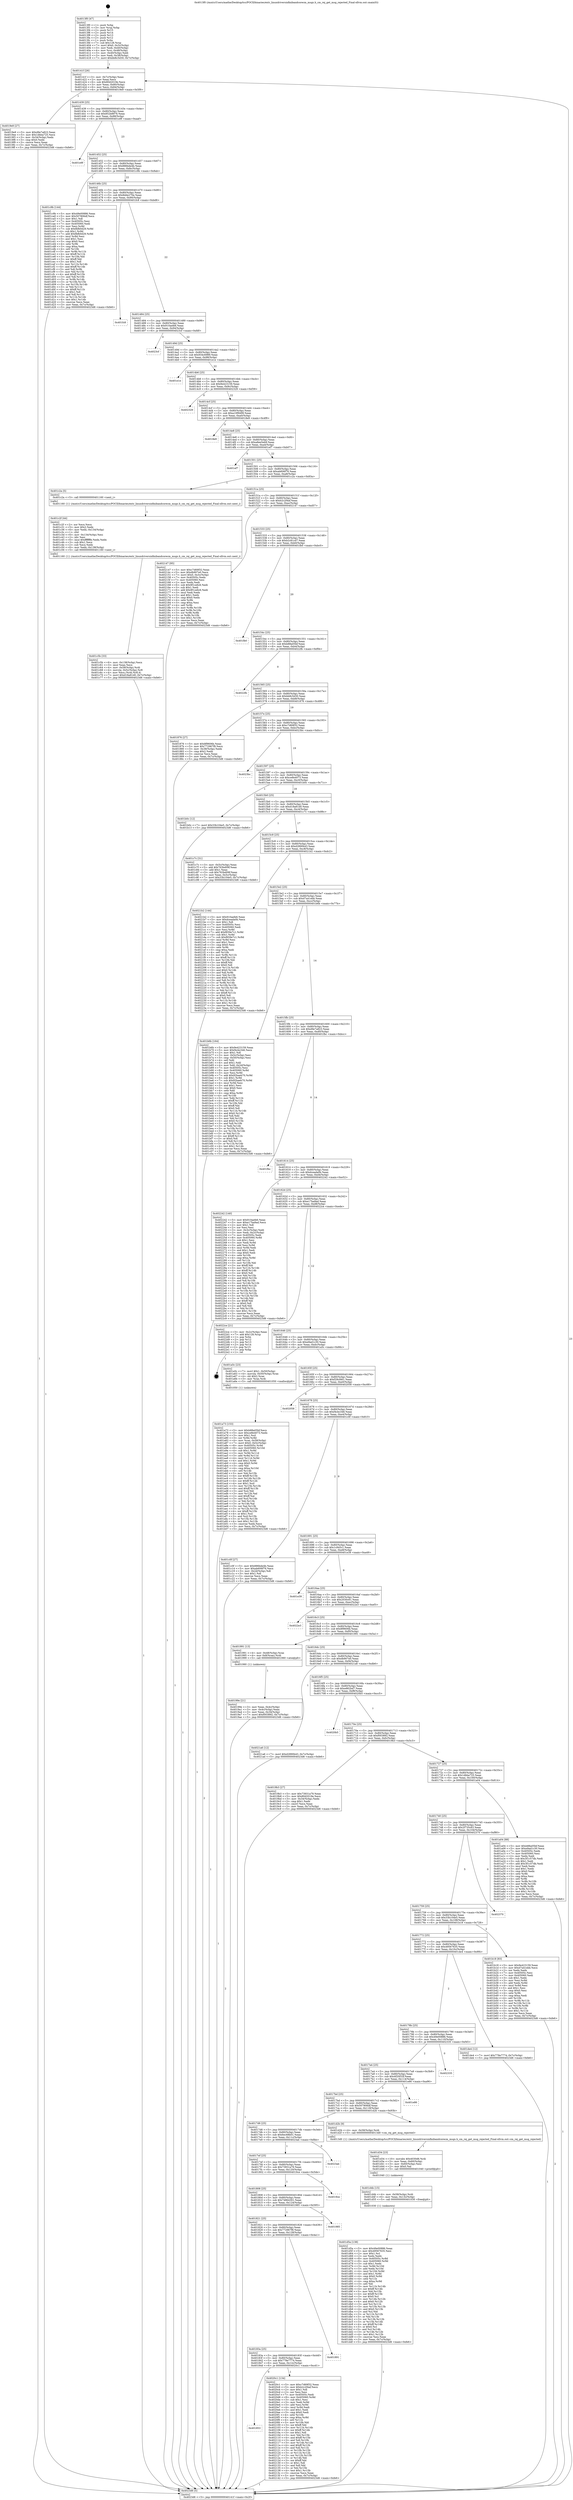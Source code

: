 digraph "0x4013f0" {
  label = "0x4013f0 (/mnt/c/Users/mathe/Desktop/tcc/POCII/binaries/extr_linuxdriversinfinibandcorecm_msgs.h_cm_rej_get_msg_rejected_Final-ollvm.out::main(0))"
  labelloc = "t"
  node[shape=record]

  Entry [label="",width=0.3,height=0.3,shape=circle,fillcolor=black,style=filled]
  "0x40141f" [label="{
     0x40141f [26]\l
     | [instrs]\l
     &nbsp;&nbsp;0x40141f \<+3\>: mov -0x7c(%rbp),%eax\l
     &nbsp;&nbsp;0x401422 \<+2\>: mov %eax,%ecx\l
     &nbsp;&nbsp;0x401424 \<+6\>: sub $0x80d2019e,%ecx\l
     &nbsp;&nbsp;0x40142a \<+3\>: mov %eax,-0x80(%rbp)\l
     &nbsp;&nbsp;0x40142d \<+6\>: mov %ecx,-0x84(%rbp)\l
     &nbsp;&nbsp;0x401433 \<+6\>: je 00000000004019e9 \<main+0x5f9\>\l
  }"]
  "0x4019e9" [label="{
     0x4019e9 [27]\l
     | [instrs]\l
     &nbsp;&nbsp;0x4019e9 \<+5\>: mov $0xd9e7a823,%eax\l
     &nbsp;&nbsp;0x4019ee \<+5\>: mov $0x1dbba725,%ecx\l
     &nbsp;&nbsp;0x4019f3 \<+3\>: mov -0x34(%rbp),%edx\l
     &nbsp;&nbsp;0x4019f6 \<+3\>: cmp $0x0,%edx\l
     &nbsp;&nbsp;0x4019f9 \<+3\>: cmove %ecx,%eax\l
     &nbsp;&nbsp;0x4019fc \<+3\>: mov %eax,-0x7c(%rbp)\l
     &nbsp;&nbsp;0x4019ff \<+5\>: jmp 00000000004023d6 \<main+0xfe6\>\l
  }"]
  "0x401439" [label="{
     0x401439 [25]\l
     | [instrs]\l
     &nbsp;&nbsp;0x401439 \<+5\>: jmp 000000000040143e \<main+0x4e\>\l
     &nbsp;&nbsp;0x40143e \<+3\>: mov -0x80(%rbp),%eax\l
     &nbsp;&nbsp;0x401441 \<+5\>: sub $0x852b8976,%eax\l
     &nbsp;&nbsp;0x401446 \<+6\>: mov %eax,-0x88(%rbp)\l
     &nbsp;&nbsp;0x40144c \<+6\>: je 0000000000401e9f \<main+0xaaf\>\l
  }"]
  Exit [label="",width=0.3,height=0.3,shape=circle,fillcolor=black,style=filled,peripheries=2]
  "0x401e9f" [label="{
     0x401e9f\l
  }", style=dashed]
  "0x401452" [label="{
     0x401452 [25]\l
     | [instrs]\l
     &nbsp;&nbsp;0x401452 \<+5\>: jmp 0000000000401457 \<main+0x67\>\l
     &nbsp;&nbsp;0x401457 \<+3\>: mov -0x80(%rbp),%eax\l
     &nbsp;&nbsp;0x40145a \<+5\>: sub $0x886bde4b,%eax\l
     &nbsp;&nbsp;0x40145f \<+6\>: mov %eax,-0x8c(%rbp)\l
     &nbsp;&nbsp;0x401465 \<+6\>: je 0000000000401c9b \<main+0x8ab\>\l
  }"]
  "0x401853" [label="{
     0x401853\l
  }", style=dashed]
  "0x401c9b" [label="{
     0x401c9b [144]\l
     | [instrs]\l
     &nbsp;&nbsp;0x401c9b \<+5\>: mov $0x49e00886,%eax\l
     &nbsp;&nbsp;0x401ca0 \<+5\>: mov $0x507806df,%ecx\l
     &nbsp;&nbsp;0x401ca5 \<+2\>: mov $0x1,%dl\l
     &nbsp;&nbsp;0x401ca7 \<+7\>: mov 0x40505c,%esi\l
     &nbsp;&nbsp;0x401cae \<+7\>: mov 0x405060,%edi\l
     &nbsp;&nbsp;0x401cb5 \<+3\>: mov %esi,%r8d\l
     &nbsp;&nbsp;0x401cb8 \<+7\>: sub $0xfbfb0d29,%r8d\l
     &nbsp;&nbsp;0x401cbf \<+4\>: sub $0x1,%r8d\l
     &nbsp;&nbsp;0x401cc3 \<+7\>: add $0xfbfb0d29,%r8d\l
     &nbsp;&nbsp;0x401cca \<+4\>: imul %r8d,%esi\l
     &nbsp;&nbsp;0x401cce \<+3\>: and $0x1,%esi\l
     &nbsp;&nbsp;0x401cd1 \<+3\>: cmp $0x0,%esi\l
     &nbsp;&nbsp;0x401cd4 \<+4\>: sete %r9b\l
     &nbsp;&nbsp;0x401cd8 \<+3\>: cmp $0xa,%edi\l
     &nbsp;&nbsp;0x401cdb \<+4\>: setl %r10b\l
     &nbsp;&nbsp;0x401cdf \<+3\>: mov %r9b,%r11b\l
     &nbsp;&nbsp;0x401ce2 \<+4\>: xor $0xff,%r11b\l
     &nbsp;&nbsp;0x401ce6 \<+3\>: mov %r10b,%bl\l
     &nbsp;&nbsp;0x401ce9 \<+3\>: xor $0xff,%bl\l
     &nbsp;&nbsp;0x401cec \<+3\>: xor $0x1,%dl\l
     &nbsp;&nbsp;0x401cef \<+3\>: mov %r11b,%r14b\l
     &nbsp;&nbsp;0x401cf2 \<+4\>: and $0xff,%r14b\l
     &nbsp;&nbsp;0x401cf6 \<+3\>: and %dl,%r9b\l
     &nbsp;&nbsp;0x401cf9 \<+3\>: mov %bl,%r15b\l
     &nbsp;&nbsp;0x401cfc \<+4\>: and $0xff,%r15b\l
     &nbsp;&nbsp;0x401d00 \<+3\>: and %dl,%r10b\l
     &nbsp;&nbsp;0x401d03 \<+3\>: or %r9b,%r14b\l
     &nbsp;&nbsp;0x401d06 \<+3\>: or %r10b,%r15b\l
     &nbsp;&nbsp;0x401d09 \<+3\>: xor %r15b,%r14b\l
     &nbsp;&nbsp;0x401d0c \<+3\>: or %bl,%r11b\l
     &nbsp;&nbsp;0x401d0f \<+4\>: xor $0xff,%r11b\l
     &nbsp;&nbsp;0x401d13 \<+3\>: or $0x1,%dl\l
     &nbsp;&nbsp;0x401d16 \<+3\>: and %dl,%r11b\l
     &nbsp;&nbsp;0x401d19 \<+3\>: or %r11b,%r14b\l
     &nbsp;&nbsp;0x401d1c \<+4\>: test $0x1,%r14b\l
     &nbsp;&nbsp;0x401d20 \<+3\>: cmovne %ecx,%eax\l
     &nbsp;&nbsp;0x401d23 \<+3\>: mov %eax,-0x7c(%rbp)\l
     &nbsp;&nbsp;0x401d26 \<+5\>: jmp 00000000004023d6 \<main+0xfe6\>\l
  }"]
  "0x40146b" [label="{
     0x40146b [25]\l
     | [instrs]\l
     &nbsp;&nbsp;0x40146b \<+5\>: jmp 0000000000401470 \<main+0x80\>\l
     &nbsp;&nbsp;0x401470 \<+3\>: mov -0x80(%rbp),%eax\l
     &nbsp;&nbsp;0x401473 \<+5\>: sub $0x8dde270e,%eax\l
     &nbsp;&nbsp;0x401478 \<+6\>: mov %eax,-0x90(%rbp)\l
     &nbsp;&nbsp;0x40147e \<+6\>: je 0000000000401fc8 \<main+0xbd8\>\l
  }"]
  "0x4020c1" [label="{
     0x4020c1 [134]\l
     | [instrs]\l
     &nbsp;&nbsp;0x4020c1 \<+5\>: mov $0xc7d69f32,%eax\l
     &nbsp;&nbsp;0x4020c6 \<+5\>: mov $0xb2c2f4af,%ecx\l
     &nbsp;&nbsp;0x4020cb \<+2\>: mov $0x1,%dl\l
     &nbsp;&nbsp;0x4020cd \<+2\>: xor %esi,%esi\l
     &nbsp;&nbsp;0x4020cf \<+7\>: mov 0x40505c,%edi\l
     &nbsp;&nbsp;0x4020d6 \<+8\>: mov 0x405060,%r8d\l
     &nbsp;&nbsp;0x4020de \<+3\>: sub $0x1,%esi\l
     &nbsp;&nbsp;0x4020e1 \<+3\>: mov %edi,%r9d\l
     &nbsp;&nbsp;0x4020e4 \<+3\>: add %esi,%r9d\l
     &nbsp;&nbsp;0x4020e7 \<+4\>: imul %r9d,%edi\l
     &nbsp;&nbsp;0x4020eb \<+3\>: and $0x1,%edi\l
     &nbsp;&nbsp;0x4020ee \<+3\>: cmp $0x0,%edi\l
     &nbsp;&nbsp;0x4020f1 \<+4\>: sete %r10b\l
     &nbsp;&nbsp;0x4020f5 \<+4\>: cmp $0xa,%r8d\l
     &nbsp;&nbsp;0x4020f9 \<+4\>: setl %r11b\l
     &nbsp;&nbsp;0x4020fd \<+3\>: mov %r10b,%bl\l
     &nbsp;&nbsp;0x402100 \<+3\>: xor $0xff,%bl\l
     &nbsp;&nbsp;0x402103 \<+3\>: mov %r11b,%r14b\l
     &nbsp;&nbsp;0x402106 \<+4\>: xor $0xff,%r14b\l
     &nbsp;&nbsp;0x40210a \<+3\>: xor $0x1,%dl\l
     &nbsp;&nbsp;0x40210d \<+3\>: mov %bl,%r15b\l
     &nbsp;&nbsp;0x402110 \<+4\>: and $0xff,%r15b\l
     &nbsp;&nbsp;0x402114 \<+3\>: and %dl,%r10b\l
     &nbsp;&nbsp;0x402117 \<+3\>: mov %r14b,%r12b\l
     &nbsp;&nbsp;0x40211a \<+4\>: and $0xff,%r12b\l
     &nbsp;&nbsp;0x40211e \<+3\>: and %dl,%r11b\l
     &nbsp;&nbsp;0x402121 \<+3\>: or %r10b,%r15b\l
     &nbsp;&nbsp;0x402124 \<+3\>: or %r11b,%r12b\l
     &nbsp;&nbsp;0x402127 \<+3\>: xor %r12b,%r15b\l
     &nbsp;&nbsp;0x40212a \<+3\>: or %r14b,%bl\l
     &nbsp;&nbsp;0x40212d \<+3\>: xor $0xff,%bl\l
     &nbsp;&nbsp;0x402130 \<+3\>: or $0x1,%dl\l
     &nbsp;&nbsp;0x402133 \<+2\>: and %dl,%bl\l
     &nbsp;&nbsp;0x402135 \<+3\>: or %bl,%r15b\l
     &nbsp;&nbsp;0x402138 \<+4\>: test $0x1,%r15b\l
     &nbsp;&nbsp;0x40213c \<+3\>: cmovne %ecx,%eax\l
     &nbsp;&nbsp;0x40213f \<+3\>: mov %eax,-0x7c(%rbp)\l
     &nbsp;&nbsp;0x402142 \<+5\>: jmp 00000000004023d6 \<main+0xfe6\>\l
  }"]
  "0x401fc8" [label="{
     0x401fc8\l
  }", style=dashed]
  "0x401484" [label="{
     0x401484 [25]\l
     | [instrs]\l
     &nbsp;&nbsp;0x401484 \<+5\>: jmp 0000000000401489 \<main+0x99\>\l
     &nbsp;&nbsp;0x401489 \<+3\>: mov -0x80(%rbp),%eax\l
     &nbsp;&nbsp;0x40148c \<+5\>: sub $0x910aefe6,%eax\l
     &nbsp;&nbsp;0x401491 \<+6\>: mov %eax,-0x94(%rbp)\l
     &nbsp;&nbsp;0x401497 \<+6\>: je 00000000004023cf \<main+0xfdf\>\l
  }"]
  "0x40183a" [label="{
     0x40183a [25]\l
     | [instrs]\l
     &nbsp;&nbsp;0x40183a \<+5\>: jmp 000000000040183f \<main+0x44f\>\l
     &nbsp;&nbsp;0x40183f \<+3\>: mov -0x80(%rbp),%eax\l
     &nbsp;&nbsp;0x401842 \<+5\>: sub $0x778e7774,%eax\l
     &nbsp;&nbsp;0x401847 \<+6\>: mov %eax,-0x12c(%rbp)\l
     &nbsp;&nbsp;0x40184d \<+6\>: je 00000000004020c1 \<main+0xcd1\>\l
  }"]
  "0x4023cf" [label="{
     0x4023cf\l
  }", style=dashed]
  "0x40149d" [label="{
     0x40149d [25]\l
     | [instrs]\l
     &nbsp;&nbsp;0x40149d \<+5\>: jmp 00000000004014a2 \<main+0xb2\>\l
     &nbsp;&nbsp;0x4014a2 \<+3\>: mov -0x80(%rbp),%eax\l
     &nbsp;&nbsp;0x4014a5 \<+5\>: sub $0x934c6989,%eax\l
     &nbsp;&nbsp;0x4014aa \<+6\>: mov %eax,-0x98(%rbp)\l
     &nbsp;&nbsp;0x4014b0 \<+6\>: je 0000000000401e1e \<main+0xa2e\>\l
  }"]
  "0x401891" [label="{
     0x401891\l
  }", style=dashed]
  "0x401e1e" [label="{
     0x401e1e\l
  }", style=dashed]
  "0x4014b6" [label="{
     0x4014b6 [25]\l
     | [instrs]\l
     &nbsp;&nbsp;0x4014b6 \<+5\>: jmp 00000000004014bb \<main+0xcb\>\l
     &nbsp;&nbsp;0x4014bb \<+3\>: mov -0x80(%rbp),%eax\l
     &nbsp;&nbsp;0x4014be \<+5\>: sub $0x9e423159,%eax\l
     &nbsp;&nbsp;0x4014c3 \<+6\>: mov %eax,-0x9c(%rbp)\l
     &nbsp;&nbsp;0x4014c9 \<+6\>: je 0000000000402329 \<main+0xf39\>\l
  }"]
  "0x401821" [label="{
     0x401821 [25]\l
     | [instrs]\l
     &nbsp;&nbsp;0x401821 \<+5\>: jmp 0000000000401826 \<main+0x436\>\l
     &nbsp;&nbsp;0x401826 \<+3\>: mov -0x80(%rbp),%eax\l
     &nbsp;&nbsp;0x401829 \<+5\>: sub $0x772967f9,%eax\l
     &nbsp;&nbsp;0x40182e \<+6\>: mov %eax,-0x128(%rbp)\l
     &nbsp;&nbsp;0x401834 \<+6\>: je 0000000000401891 \<main+0x4a1\>\l
  }"]
  "0x402329" [label="{
     0x402329\l
  }", style=dashed]
  "0x4014cf" [label="{
     0x4014cf [25]\l
     | [instrs]\l
     &nbsp;&nbsp;0x4014cf \<+5\>: jmp 00000000004014d4 \<main+0xe4\>\l
     &nbsp;&nbsp;0x4014d4 \<+3\>: mov -0x80(%rbp),%eax\l
     &nbsp;&nbsp;0x4014d7 \<+5\>: sub $0xa10f9499,%eax\l
     &nbsp;&nbsp;0x4014dc \<+6\>: mov %eax,-0xa0(%rbp)\l
     &nbsp;&nbsp;0x4014e2 \<+6\>: je 00000000004018e9 \<main+0x4f9\>\l
  }"]
  "0x401985" [label="{
     0x401985\l
  }", style=dashed]
  "0x4018e9" [label="{
     0x4018e9\l
  }", style=dashed]
  "0x4014e8" [label="{
     0x4014e8 [25]\l
     | [instrs]\l
     &nbsp;&nbsp;0x4014e8 \<+5\>: jmp 00000000004014ed \<main+0xfd\>\l
     &nbsp;&nbsp;0x4014ed \<+3\>: mov -0x80(%rbp),%eax\l
     &nbsp;&nbsp;0x4014f0 \<+5\>: sub $0xa8ee5eb9,%eax\l
     &nbsp;&nbsp;0x4014f5 \<+6\>: mov %eax,-0xa4(%rbp)\l
     &nbsp;&nbsp;0x4014fb \<+6\>: je 0000000000401ef7 \<main+0xb07\>\l
  }"]
  "0x401808" [label="{
     0x401808 [25]\l
     | [instrs]\l
     &nbsp;&nbsp;0x401808 \<+5\>: jmp 000000000040180d \<main+0x41d\>\l
     &nbsp;&nbsp;0x40180d \<+3\>: mov -0x80(%rbp),%eax\l
     &nbsp;&nbsp;0x401810 \<+5\>: sub $0x74864301,%eax\l
     &nbsp;&nbsp;0x401815 \<+6\>: mov %eax,-0x124(%rbp)\l
     &nbsp;&nbsp;0x40181b \<+6\>: je 0000000000401985 \<main+0x595\>\l
  }"]
  "0x401ef7" [label="{
     0x401ef7\l
  }", style=dashed]
  "0x401501" [label="{
     0x401501 [25]\l
     | [instrs]\l
     &nbsp;&nbsp;0x401501 \<+5\>: jmp 0000000000401506 \<main+0x116\>\l
     &nbsp;&nbsp;0x401506 \<+3\>: mov -0x80(%rbp),%eax\l
     &nbsp;&nbsp;0x401509 \<+5\>: sub $0xab606f76,%eax\l
     &nbsp;&nbsp;0x40150e \<+6\>: mov %eax,-0xa8(%rbp)\l
     &nbsp;&nbsp;0x401514 \<+6\>: je 0000000000401c2a \<main+0x83a\>\l
  }"]
  "0x4019ce" [label="{
     0x4019ce\l
  }", style=dashed]
  "0x401c2a" [label="{
     0x401c2a [5]\l
     | [instrs]\l
     &nbsp;&nbsp;0x401c2a \<+5\>: call 0000000000401160 \<next_i\>\l
     | [calls]\l
     &nbsp;&nbsp;0x401160 \{1\} (/mnt/c/Users/mathe/Desktop/tcc/POCII/binaries/extr_linuxdriversinfinibandcorecm_msgs.h_cm_rej_get_msg_rejected_Final-ollvm.out::next_i)\l
  }"]
  "0x40151a" [label="{
     0x40151a [25]\l
     | [instrs]\l
     &nbsp;&nbsp;0x40151a \<+5\>: jmp 000000000040151f \<main+0x12f\>\l
     &nbsp;&nbsp;0x40151f \<+3\>: mov -0x80(%rbp),%eax\l
     &nbsp;&nbsp;0x401522 \<+5\>: sub $0xb2c2f4af,%eax\l
     &nbsp;&nbsp;0x401527 \<+6\>: mov %eax,-0xac(%rbp)\l
     &nbsp;&nbsp;0x40152d \<+6\>: je 0000000000402147 \<main+0xd57\>\l
  }"]
  "0x4017ef" [label="{
     0x4017ef [25]\l
     | [instrs]\l
     &nbsp;&nbsp;0x4017ef \<+5\>: jmp 00000000004017f4 \<main+0x404\>\l
     &nbsp;&nbsp;0x4017f4 \<+3\>: mov -0x80(%rbp),%eax\l
     &nbsp;&nbsp;0x4017f7 \<+5\>: sub $0x73931a79,%eax\l
     &nbsp;&nbsp;0x4017fc \<+6\>: mov %eax,-0x120(%rbp)\l
     &nbsp;&nbsp;0x401802 \<+6\>: je 00000000004019ce \<main+0x5de\>\l
  }"]
  "0x402147" [label="{
     0x402147 [95]\l
     | [instrs]\l
     &nbsp;&nbsp;0x402147 \<+5\>: mov $0xc7d69f32,%eax\l
     &nbsp;&nbsp;0x40214c \<+5\>: mov $0xdb907e0,%ecx\l
     &nbsp;&nbsp;0x402151 \<+7\>: movl $0x0,-0x3c(%rbp)\l
     &nbsp;&nbsp;0x402158 \<+7\>: mov 0x40505c,%edx\l
     &nbsp;&nbsp;0x40215f \<+7\>: mov 0x405060,%esi\l
     &nbsp;&nbsp;0x402166 \<+2\>: mov %edx,%edi\l
     &nbsp;&nbsp;0x402168 \<+6\>: sub $0x9f1ce6c6,%edi\l
     &nbsp;&nbsp;0x40216e \<+3\>: sub $0x1,%edi\l
     &nbsp;&nbsp;0x402171 \<+6\>: add $0x9f1ce6c6,%edi\l
     &nbsp;&nbsp;0x402177 \<+3\>: imul %edi,%edx\l
     &nbsp;&nbsp;0x40217a \<+3\>: and $0x1,%edx\l
     &nbsp;&nbsp;0x40217d \<+3\>: cmp $0x0,%edx\l
     &nbsp;&nbsp;0x402180 \<+4\>: sete %r8b\l
     &nbsp;&nbsp;0x402184 \<+3\>: cmp $0xa,%esi\l
     &nbsp;&nbsp;0x402187 \<+4\>: setl %r9b\l
     &nbsp;&nbsp;0x40218b \<+3\>: mov %r8b,%r10b\l
     &nbsp;&nbsp;0x40218e \<+3\>: and %r9b,%r10b\l
     &nbsp;&nbsp;0x402191 \<+3\>: xor %r9b,%r8b\l
     &nbsp;&nbsp;0x402194 \<+3\>: or %r8b,%r10b\l
     &nbsp;&nbsp;0x402197 \<+4\>: test $0x1,%r10b\l
     &nbsp;&nbsp;0x40219b \<+3\>: cmovne %ecx,%eax\l
     &nbsp;&nbsp;0x40219e \<+3\>: mov %eax,-0x7c(%rbp)\l
     &nbsp;&nbsp;0x4021a1 \<+5\>: jmp 00000000004023d6 \<main+0xfe6\>\l
  }"]
  "0x401533" [label="{
     0x401533 [25]\l
     | [instrs]\l
     &nbsp;&nbsp;0x401533 \<+5\>: jmp 0000000000401538 \<main+0x148\>\l
     &nbsp;&nbsp;0x401538 \<+3\>: mov -0x80(%rbp),%eax\l
     &nbsp;&nbsp;0x40153b \<+5\>: sub $0xb2c81cd7,%eax\l
     &nbsp;&nbsp;0x401540 \<+6\>: mov %eax,-0xb0(%rbp)\l
     &nbsp;&nbsp;0x401546 \<+6\>: je 0000000000401fb0 \<main+0xbc0\>\l
  }"]
  "0x4023ab" [label="{
     0x4023ab\l
  }", style=dashed]
  "0x401fb0" [label="{
     0x401fb0\l
  }", style=dashed]
  "0x40154c" [label="{
     0x40154c [25]\l
     | [instrs]\l
     &nbsp;&nbsp;0x40154c \<+5\>: jmp 0000000000401551 \<main+0x161\>\l
     &nbsp;&nbsp;0x401551 \<+3\>: mov -0x80(%rbp),%eax\l
     &nbsp;&nbsp;0x401554 \<+5\>: sub $0xb88a05bf,%eax\l
     &nbsp;&nbsp;0x401559 \<+6\>: mov %eax,-0xb4(%rbp)\l
     &nbsp;&nbsp;0x40155f \<+6\>: je 00000000004022fb \<main+0xf0b\>\l
  }"]
  "0x401d5a" [label="{
     0x401d5a [138]\l
     | [instrs]\l
     &nbsp;&nbsp;0x401d5a \<+5\>: mov $0x49e00886,%eax\l
     &nbsp;&nbsp;0x401d5f \<+5\>: mov $0x49567635,%esi\l
     &nbsp;&nbsp;0x401d64 \<+2\>: mov $0x1,%cl\l
     &nbsp;&nbsp;0x401d66 \<+2\>: xor %edx,%edx\l
     &nbsp;&nbsp;0x401d68 \<+8\>: mov 0x40505c,%r8d\l
     &nbsp;&nbsp;0x401d70 \<+8\>: mov 0x405060,%r9d\l
     &nbsp;&nbsp;0x401d78 \<+3\>: sub $0x1,%edx\l
     &nbsp;&nbsp;0x401d7b \<+3\>: mov %r8d,%r10d\l
     &nbsp;&nbsp;0x401d7e \<+3\>: add %edx,%r10d\l
     &nbsp;&nbsp;0x401d81 \<+4\>: imul %r10d,%r8d\l
     &nbsp;&nbsp;0x401d85 \<+4\>: and $0x1,%r8d\l
     &nbsp;&nbsp;0x401d89 \<+4\>: cmp $0x0,%r8d\l
     &nbsp;&nbsp;0x401d8d \<+4\>: sete %r11b\l
     &nbsp;&nbsp;0x401d91 \<+4\>: cmp $0xa,%r9d\l
     &nbsp;&nbsp;0x401d95 \<+3\>: setl %bl\l
     &nbsp;&nbsp;0x401d98 \<+3\>: mov %r11b,%r14b\l
     &nbsp;&nbsp;0x401d9b \<+4\>: xor $0xff,%r14b\l
     &nbsp;&nbsp;0x401d9f \<+3\>: mov %bl,%r15b\l
     &nbsp;&nbsp;0x401da2 \<+4\>: xor $0xff,%r15b\l
     &nbsp;&nbsp;0x401da6 \<+3\>: xor $0x0,%cl\l
     &nbsp;&nbsp;0x401da9 \<+3\>: mov %r14b,%r12b\l
     &nbsp;&nbsp;0x401dac \<+4\>: and $0x0,%r12b\l
     &nbsp;&nbsp;0x401db0 \<+3\>: and %cl,%r11b\l
     &nbsp;&nbsp;0x401db3 \<+3\>: mov %r15b,%r13b\l
     &nbsp;&nbsp;0x401db6 \<+4\>: and $0x0,%r13b\l
     &nbsp;&nbsp;0x401dba \<+2\>: and %cl,%bl\l
     &nbsp;&nbsp;0x401dbc \<+3\>: or %r11b,%r12b\l
     &nbsp;&nbsp;0x401dbf \<+3\>: or %bl,%r13b\l
     &nbsp;&nbsp;0x401dc2 \<+3\>: xor %r13b,%r12b\l
     &nbsp;&nbsp;0x401dc5 \<+3\>: or %r15b,%r14b\l
     &nbsp;&nbsp;0x401dc8 \<+4\>: xor $0xff,%r14b\l
     &nbsp;&nbsp;0x401dcc \<+3\>: or $0x0,%cl\l
     &nbsp;&nbsp;0x401dcf \<+3\>: and %cl,%r14b\l
     &nbsp;&nbsp;0x401dd2 \<+3\>: or %r14b,%r12b\l
     &nbsp;&nbsp;0x401dd5 \<+4\>: test $0x1,%r12b\l
     &nbsp;&nbsp;0x401dd9 \<+3\>: cmovne %esi,%eax\l
     &nbsp;&nbsp;0x401ddc \<+3\>: mov %eax,-0x7c(%rbp)\l
     &nbsp;&nbsp;0x401ddf \<+5\>: jmp 00000000004023d6 \<main+0xfe6\>\l
  }"]
  "0x4022fb" [label="{
     0x4022fb\l
  }", style=dashed]
  "0x401565" [label="{
     0x401565 [25]\l
     | [instrs]\l
     &nbsp;&nbsp;0x401565 \<+5\>: jmp 000000000040156a \<main+0x17a\>\l
     &nbsp;&nbsp;0x40156a \<+3\>: mov -0x80(%rbp),%eax\l
     &nbsp;&nbsp;0x40156d \<+5\>: sub $0xbb8c5d30,%eax\l
     &nbsp;&nbsp;0x401572 \<+6\>: mov %eax,-0xb8(%rbp)\l
     &nbsp;&nbsp;0x401578 \<+6\>: je 0000000000401876 \<main+0x486\>\l
  }"]
  "0x401d4b" [label="{
     0x401d4b [15]\l
     | [instrs]\l
     &nbsp;&nbsp;0x401d4b \<+4\>: mov -0x58(%rbp),%rdi\l
     &nbsp;&nbsp;0x401d4f \<+6\>: mov %eax,-0x13c(%rbp)\l
     &nbsp;&nbsp;0x401d55 \<+5\>: call 0000000000401030 \<free@plt\>\l
     | [calls]\l
     &nbsp;&nbsp;0x401030 \{1\} (unknown)\l
  }"]
  "0x401876" [label="{
     0x401876 [27]\l
     | [instrs]\l
     &nbsp;&nbsp;0x401876 \<+5\>: mov $0x8f9606b,%eax\l
     &nbsp;&nbsp;0x40187b \<+5\>: mov $0x772967f9,%ecx\l
     &nbsp;&nbsp;0x401880 \<+3\>: mov -0x38(%rbp),%edx\l
     &nbsp;&nbsp;0x401883 \<+3\>: cmp $0x2,%edx\l
     &nbsp;&nbsp;0x401886 \<+3\>: cmovne %ecx,%eax\l
     &nbsp;&nbsp;0x401889 \<+3\>: mov %eax,-0x7c(%rbp)\l
     &nbsp;&nbsp;0x40188c \<+5\>: jmp 00000000004023d6 \<main+0xfe6\>\l
  }"]
  "0x40157e" [label="{
     0x40157e [25]\l
     | [instrs]\l
     &nbsp;&nbsp;0x40157e \<+5\>: jmp 0000000000401583 \<main+0x193\>\l
     &nbsp;&nbsp;0x401583 \<+3\>: mov -0x80(%rbp),%eax\l
     &nbsp;&nbsp;0x401586 \<+5\>: sub $0xc7d69f32,%eax\l
     &nbsp;&nbsp;0x40158b \<+6\>: mov %eax,-0xbc(%rbp)\l
     &nbsp;&nbsp;0x401591 \<+6\>: je 00000000004023bc \<main+0xfcc\>\l
  }"]
  "0x4023d6" [label="{
     0x4023d6 [5]\l
     | [instrs]\l
     &nbsp;&nbsp;0x4023d6 \<+5\>: jmp 000000000040141f \<main+0x2f\>\l
  }"]
  "0x4013f0" [label="{
     0x4013f0 [47]\l
     | [instrs]\l
     &nbsp;&nbsp;0x4013f0 \<+1\>: push %rbp\l
     &nbsp;&nbsp;0x4013f1 \<+3\>: mov %rsp,%rbp\l
     &nbsp;&nbsp;0x4013f4 \<+2\>: push %r15\l
     &nbsp;&nbsp;0x4013f6 \<+2\>: push %r14\l
     &nbsp;&nbsp;0x4013f8 \<+2\>: push %r13\l
     &nbsp;&nbsp;0x4013fa \<+2\>: push %r12\l
     &nbsp;&nbsp;0x4013fc \<+1\>: push %rbx\l
     &nbsp;&nbsp;0x4013fd \<+7\>: sub $0x128,%rsp\l
     &nbsp;&nbsp;0x401404 \<+7\>: movl $0x0,-0x3c(%rbp)\l
     &nbsp;&nbsp;0x40140b \<+3\>: mov %edi,-0x40(%rbp)\l
     &nbsp;&nbsp;0x40140e \<+4\>: mov %rsi,-0x48(%rbp)\l
     &nbsp;&nbsp;0x401412 \<+3\>: mov -0x40(%rbp),%edi\l
     &nbsp;&nbsp;0x401415 \<+3\>: mov %edi,-0x38(%rbp)\l
     &nbsp;&nbsp;0x401418 \<+7\>: movl $0xbb8c5d30,-0x7c(%rbp)\l
  }"]
  "0x401d34" [label="{
     0x401d34 [23]\l
     | [instrs]\l
     &nbsp;&nbsp;0x401d34 \<+10\>: movabs $0x4030d6,%rdi\l
     &nbsp;&nbsp;0x401d3e \<+3\>: mov %eax,-0x60(%rbp)\l
     &nbsp;&nbsp;0x401d41 \<+3\>: mov -0x60(%rbp),%esi\l
     &nbsp;&nbsp;0x401d44 \<+2\>: mov $0x0,%al\l
     &nbsp;&nbsp;0x401d46 \<+5\>: call 0000000000401040 \<printf@plt\>\l
     | [calls]\l
     &nbsp;&nbsp;0x401040 \{1\} (unknown)\l
  }"]
  "0x4023bc" [label="{
     0x4023bc\l
  }", style=dashed]
  "0x401597" [label="{
     0x401597 [25]\l
     | [instrs]\l
     &nbsp;&nbsp;0x401597 \<+5\>: jmp 000000000040159c \<main+0x1ac\>\l
     &nbsp;&nbsp;0x40159c \<+3\>: mov -0x80(%rbp),%eax\l
     &nbsp;&nbsp;0x40159f \<+5\>: sub $0xce8e4073,%eax\l
     &nbsp;&nbsp;0x4015a4 \<+6\>: mov %eax,-0xc0(%rbp)\l
     &nbsp;&nbsp;0x4015aa \<+6\>: je 0000000000401b0c \<main+0x71c\>\l
  }"]
  "0x4017d6" [label="{
     0x4017d6 [25]\l
     | [instrs]\l
     &nbsp;&nbsp;0x4017d6 \<+5\>: jmp 00000000004017db \<main+0x3eb\>\l
     &nbsp;&nbsp;0x4017db \<+3\>: mov -0x80(%rbp),%eax\l
     &nbsp;&nbsp;0x4017de \<+5\>: sub $0x6ec68b01,%eax\l
     &nbsp;&nbsp;0x4017e3 \<+6\>: mov %eax,-0x11c(%rbp)\l
     &nbsp;&nbsp;0x4017e9 \<+6\>: je 00000000004023ab \<main+0xfbb\>\l
  }"]
  "0x401b0c" [label="{
     0x401b0c [12]\l
     | [instrs]\l
     &nbsp;&nbsp;0x401b0c \<+7\>: movl $0x33b104e5,-0x7c(%rbp)\l
     &nbsp;&nbsp;0x401b13 \<+5\>: jmp 00000000004023d6 \<main+0xfe6\>\l
  }"]
  "0x4015b0" [label="{
     0x4015b0 [25]\l
     | [instrs]\l
     &nbsp;&nbsp;0x4015b0 \<+5\>: jmp 00000000004015b5 \<main+0x1c5\>\l
     &nbsp;&nbsp;0x4015b5 \<+3\>: mov -0x80(%rbp),%eax\l
     &nbsp;&nbsp;0x4015b8 \<+5\>: sub $0xd18a81d0,%eax\l
     &nbsp;&nbsp;0x4015bd \<+6\>: mov %eax,-0xc4(%rbp)\l
     &nbsp;&nbsp;0x4015c3 \<+6\>: je 0000000000401c7c \<main+0x88c\>\l
  }"]
  "0x401d2b" [label="{
     0x401d2b [9]\l
     | [instrs]\l
     &nbsp;&nbsp;0x401d2b \<+4\>: mov -0x58(%rbp),%rdi\l
     &nbsp;&nbsp;0x401d2f \<+5\>: call 00000000004013d0 \<cm_rej_get_msg_rejected\>\l
     | [calls]\l
     &nbsp;&nbsp;0x4013d0 \{1\} (/mnt/c/Users/mathe/Desktop/tcc/POCII/binaries/extr_linuxdriversinfinibandcorecm_msgs.h_cm_rej_get_msg_rejected_Final-ollvm.out::cm_rej_get_msg_rejected)\l
  }"]
  "0x401c7c" [label="{
     0x401c7c [31]\l
     | [instrs]\l
     &nbsp;&nbsp;0x401c7c \<+3\>: mov -0x5c(%rbp),%eax\l
     &nbsp;&nbsp;0x401c7f \<+5\>: add $0x763bd09f,%eax\l
     &nbsp;&nbsp;0x401c84 \<+3\>: add $0x1,%eax\l
     &nbsp;&nbsp;0x401c87 \<+5\>: sub $0x763bd09f,%eax\l
     &nbsp;&nbsp;0x401c8c \<+3\>: mov %eax,-0x5c(%rbp)\l
     &nbsp;&nbsp;0x401c8f \<+7\>: movl $0x33b104e5,-0x7c(%rbp)\l
     &nbsp;&nbsp;0x401c96 \<+5\>: jmp 00000000004023d6 \<main+0xfe6\>\l
  }"]
  "0x4015c9" [label="{
     0x4015c9 [25]\l
     | [instrs]\l
     &nbsp;&nbsp;0x4015c9 \<+5\>: jmp 00000000004015ce \<main+0x1de\>\l
     &nbsp;&nbsp;0x4015ce \<+3\>: mov -0x80(%rbp),%eax\l
     &nbsp;&nbsp;0x4015d1 \<+5\>: sub $0xd2890b43,%eax\l
     &nbsp;&nbsp;0x4015d6 \<+6\>: mov %eax,-0xc8(%rbp)\l
     &nbsp;&nbsp;0x4015dc \<+6\>: je 00000000004021b2 \<main+0xdc2\>\l
  }"]
  "0x4017bd" [label="{
     0x4017bd [25]\l
     | [instrs]\l
     &nbsp;&nbsp;0x4017bd \<+5\>: jmp 00000000004017c2 \<main+0x3d2\>\l
     &nbsp;&nbsp;0x4017c2 \<+3\>: mov -0x80(%rbp),%eax\l
     &nbsp;&nbsp;0x4017c5 \<+5\>: sub $0x507806df,%eax\l
     &nbsp;&nbsp;0x4017ca \<+6\>: mov %eax,-0x118(%rbp)\l
     &nbsp;&nbsp;0x4017d0 \<+6\>: je 0000000000401d2b \<main+0x93b\>\l
  }"]
  "0x4021b2" [label="{
     0x4021b2 [144]\l
     | [instrs]\l
     &nbsp;&nbsp;0x4021b2 \<+5\>: mov $0x910aefe6,%eax\l
     &nbsp;&nbsp;0x4021b7 \<+5\>: mov $0xdceada0b,%ecx\l
     &nbsp;&nbsp;0x4021bc \<+2\>: mov $0x1,%dl\l
     &nbsp;&nbsp;0x4021be \<+7\>: mov 0x40505c,%esi\l
     &nbsp;&nbsp;0x4021c5 \<+7\>: mov 0x405060,%edi\l
     &nbsp;&nbsp;0x4021cc \<+3\>: mov %esi,%r8d\l
     &nbsp;&nbsp;0x4021cf \<+7\>: add $0xf659e7c1,%r8d\l
     &nbsp;&nbsp;0x4021d6 \<+4\>: sub $0x1,%r8d\l
     &nbsp;&nbsp;0x4021da \<+7\>: sub $0xf659e7c1,%r8d\l
     &nbsp;&nbsp;0x4021e1 \<+4\>: imul %r8d,%esi\l
     &nbsp;&nbsp;0x4021e5 \<+3\>: and $0x1,%esi\l
     &nbsp;&nbsp;0x4021e8 \<+3\>: cmp $0x0,%esi\l
     &nbsp;&nbsp;0x4021eb \<+4\>: sete %r9b\l
     &nbsp;&nbsp;0x4021ef \<+3\>: cmp $0xa,%edi\l
     &nbsp;&nbsp;0x4021f2 \<+4\>: setl %r10b\l
     &nbsp;&nbsp;0x4021f6 \<+3\>: mov %r9b,%r11b\l
     &nbsp;&nbsp;0x4021f9 \<+4\>: xor $0xff,%r11b\l
     &nbsp;&nbsp;0x4021fd \<+3\>: mov %r10b,%bl\l
     &nbsp;&nbsp;0x402200 \<+3\>: xor $0xff,%bl\l
     &nbsp;&nbsp;0x402203 \<+3\>: xor $0x0,%dl\l
     &nbsp;&nbsp;0x402206 \<+3\>: mov %r11b,%r14b\l
     &nbsp;&nbsp;0x402209 \<+4\>: and $0x0,%r14b\l
     &nbsp;&nbsp;0x40220d \<+3\>: and %dl,%r9b\l
     &nbsp;&nbsp;0x402210 \<+3\>: mov %bl,%r15b\l
     &nbsp;&nbsp;0x402213 \<+4\>: and $0x0,%r15b\l
     &nbsp;&nbsp;0x402217 \<+3\>: and %dl,%r10b\l
     &nbsp;&nbsp;0x40221a \<+3\>: or %r9b,%r14b\l
     &nbsp;&nbsp;0x40221d \<+3\>: or %r10b,%r15b\l
     &nbsp;&nbsp;0x402220 \<+3\>: xor %r15b,%r14b\l
     &nbsp;&nbsp;0x402223 \<+3\>: or %bl,%r11b\l
     &nbsp;&nbsp;0x402226 \<+4\>: xor $0xff,%r11b\l
     &nbsp;&nbsp;0x40222a \<+3\>: or $0x0,%dl\l
     &nbsp;&nbsp;0x40222d \<+3\>: and %dl,%r11b\l
     &nbsp;&nbsp;0x402230 \<+3\>: or %r11b,%r14b\l
     &nbsp;&nbsp;0x402233 \<+4\>: test $0x1,%r14b\l
     &nbsp;&nbsp;0x402237 \<+3\>: cmovne %ecx,%eax\l
     &nbsp;&nbsp;0x40223a \<+3\>: mov %eax,-0x7c(%rbp)\l
     &nbsp;&nbsp;0x40223d \<+5\>: jmp 00000000004023d6 \<main+0xfe6\>\l
  }"]
  "0x4015e2" [label="{
     0x4015e2 [25]\l
     | [instrs]\l
     &nbsp;&nbsp;0x4015e2 \<+5\>: jmp 00000000004015e7 \<main+0x1f7\>\l
     &nbsp;&nbsp;0x4015e7 \<+3\>: mov -0x80(%rbp),%eax\l
     &nbsp;&nbsp;0x4015ea \<+5\>: sub $0xd7a41ebb,%eax\l
     &nbsp;&nbsp;0x4015ef \<+6\>: mov %eax,-0xcc(%rbp)\l
     &nbsp;&nbsp;0x4015f5 \<+6\>: je 0000000000401b6b \<main+0x77b\>\l
  }"]
  "0x401e86" [label="{
     0x401e86\l
  }", style=dashed]
  "0x401b6b" [label="{
     0x401b6b [164]\l
     | [instrs]\l
     &nbsp;&nbsp;0x401b6b \<+5\>: mov $0x9e423159,%eax\l
     &nbsp;&nbsp;0x401b70 \<+5\>: mov $0xf4cbc346,%ecx\l
     &nbsp;&nbsp;0x401b75 \<+2\>: mov $0x1,%dl\l
     &nbsp;&nbsp;0x401b77 \<+3\>: mov -0x5c(%rbp),%esi\l
     &nbsp;&nbsp;0x401b7a \<+3\>: cmp -0x50(%rbp),%esi\l
     &nbsp;&nbsp;0x401b7d \<+4\>: setl %dil\l
     &nbsp;&nbsp;0x401b81 \<+4\>: and $0x1,%dil\l
     &nbsp;&nbsp;0x401b85 \<+4\>: mov %dil,-0x2d(%rbp)\l
     &nbsp;&nbsp;0x401b89 \<+7\>: mov 0x40505c,%esi\l
     &nbsp;&nbsp;0x401b90 \<+8\>: mov 0x405060,%r8d\l
     &nbsp;&nbsp;0x401b98 \<+3\>: mov %esi,%r9d\l
     &nbsp;&nbsp;0x401b9b \<+7\>: add $0x92baeb70,%r9d\l
     &nbsp;&nbsp;0x401ba2 \<+4\>: sub $0x1,%r9d\l
     &nbsp;&nbsp;0x401ba6 \<+7\>: sub $0x92baeb70,%r9d\l
     &nbsp;&nbsp;0x401bad \<+4\>: imul %r9d,%esi\l
     &nbsp;&nbsp;0x401bb1 \<+3\>: and $0x1,%esi\l
     &nbsp;&nbsp;0x401bb4 \<+3\>: cmp $0x0,%esi\l
     &nbsp;&nbsp;0x401bb7 \<+4\>: sete %dil\l
     &nbsp;&nbsp;0x401bbb \<+4\>: cmp $0xa,%r8d\l
     &nbsp;&nbsp;0x401bbf \<+4\>: setl %r10b\l
     &nbsp;&nbsp;0x401bc3 \<+3\>: mov %dil,%r11b\l
     &nbsp;&nbsp;0x401bc6 \<+4\>: xor $0xff,%r11b\l
     &nbsp;&nbsp;0x401bca \<+3\>: mov %r10b,%bl\l
     &nbsp;&nbsp;0x401bcd \<+3\>: xor $0xff,%bl\l
     &nbsp;&nbsp;0x401bd0 \<+3\>: xor $0x0,%dl\l
     &nbsp;&nbsp;0x401bd3 \<+3\>: mov %r11b,%r14b\l
     &nbsp;&nbsp;0x401bd6 \<+4\>: and $0x0,%r14b\l
     &nbsp;&nbsp;0x401bda \<+3\>: and %dl,%dil\l
     &nbsp;&nbsp;0x401bdd \<+3\>: mov %bl,%r15b\l
     &nbsp;&nbsp;0x401be0 \<+4\>: and $0x0,%r15b\l
     &nbsp;&nbsp;0x401be4 \<+3\>: and %dl,%r10b\l
     &nbsp;&nbsp;0x401be7 \<+3\>: or %dil,%r14b\l
     &nbsp;&nbsp;0x401bea \<+3\>: or %r10b,%r15b\l
     &nbsp;&nbsp;0x401bed \<+3\>: xor %r15b,%r14b\l
     &nbsp;&nbsp;0x401bf0 \<+3\>: or %bl,%r11b\l
     &nbsp;&nbsp;0x401bf3 \<+4\>: xor $0xff,%r11b\l
     &nbsp;&nbsp;0x401bf7 \<+3\>: or $0x0,%dl\l
     &nbsp;&nbsp;0x401bfa \<+3\>: and %dl,%r11b\l
     &nbsp;&nbsp;0x401bfd \<+3\>: or %r11b,%r14b\l
     &nbsp;&nbsp;0x401c00 \<+4\>: test $0x1,%r14b\l
     &nbsp;&nbsp;0x401c04 \<+3\>: cmovne %ecx,%eax\l
     &nbsp;&nbsp;0x401c07 \<+3\>: mov %eax,-0x7c(%rbp)\l
     &nbsp;&nbsp;0x401c0a \<+5\>: jmp 00000000004023d6 \<main+0xfe6\>\l
  }"]
  "0x4015fb" [label="{
     0x4015fb [25]\l
     | [instrs]\l
     &nbsp;&nbsp;0x4015fb \<+5\>: jmp 0000000000401600 \<main+0x210\>\l
     &nbsp;&nbsp;0x401600 \<+3\>: mov -0x80(%rbp),%eax\l
     &nbsp;&nbsp;0x401603 \<+5\>: sub $0xd9e7a823,%eax\l
     &nbsp;&nbsp;0x401608 \<+6\>: mov %eax,-0xd0(%rbp)\l
     &nbsp;&nbsp;0x40160e \<+6\>: je 0000000000401fbc \<main+0xbcc\>\l
  }"]
  "0x4017a4" [label="{
     0x4017a4 [25]\l
     | [instrs]\l
     &nbsp;&nbsp;0x4017a4 \<+5\>: jmp 00000000004017a9 \<main+0x3b9\>\l
     &nbsp;&nbsp;0x4017a9 \<+3\>: mov -0x80(%rbp),%eax\l
     &nbsp;&nbsp;0x4017ac \<+5\>: sub $0x4f20f33f,%eax\l
     &nbsp;&nbsp;0x4017b1 \<+6\>: mov %eax,-0x114(%rbp)\l
     &nbsp;&nbsp;0x4017b7 \<+6\>: je 0000000000401e86 \<main+0xa96\>\l
  }"]
  "0x401fbc" [label="{
     0x401fbc\l
  }", style=dashed]
  "0x401614" [label="{
     0x401614 [25]\l
     | [instrs]\l
     &nbsp;&nbsp;0x401614 \<+5\>: jmp 0000000000401619 \<main+0x229\>\l
     &nbsp;&nbsp;0x401619 \<+3\>: mov -0x80(%rbp),%eax\l
     &nbsp;&nbsp;0x40161c \<+5\>: sub $0xdceada0b,%eax\l
     &nbsp;&nbsp;0x401621 \<+6\>: mov %eax,-0xd4(%rbp)\l
     &nbsp;&nbsp;0x401627 \<+6\>: je 0000000000402242 \<main+0xe52\>\l
  }"]
  "0x402335" [label="{
     0x402335\l
  }", style=dashed]
  "0x402242" [label="{
     0x402242 [140]\l
     | [instrs]\l
     &nbsp;&nbsp;0x402242 \<+5\>: mov $0x910aefe6,%eax\l
     &nbsp;&nbsp;0x402247 \<+5\>: mov $0xe17ba9ad,%ecx\l
     &nbsp;&nbsp;0x40224c \<+2\>: mov $0x1,%dl\l
     &nbsp;&nbsp;0x40224e \<+2\>: xor %esi,%esi\l
     &nbsp;&nbsp;0x402250 \<+3\>: mov -0x3c(%rbp),%edi\l
     &nbsp;&nbsp;0x402253 \<+3\>: mov %edi,-0x2c(%rbp)\l
     &nbsp;&nbsp;0x402256 \<+7\>: mov 0x40505c,%edi\l
     &nbsp;&nbsp;0x40225d \<+8\>: mov 0x405060,%r8d\l
     &nbsp;&nbsp;0x402265 \<+3\>: sub $0x1,%esi\l
     &nbsp;&nbsp;0x402268 \<+3\>: mov %edi,%r9d\l
     &nbsp;&nbsp;0x40226b \<+3\>: add %esi,%r9d\l
     &nbsp;&nbsp;0x40226e \<+4\>: imul %r9d,%edi\l
     &nbsp;&nbsp;0x402272 \<+3\>: and $0x1,%edi\l
     &nbsp;&nbsp;0x402275 \<+3\>: cmp $0x0,%edi\l
     &nbsp;&nbsp;0x402278 \<+4\>: sete %r10b\l
     &nbsp;&nbsp;0x40227c \<+4\>: cmp $0xa,%r8d\l
     &nbsp;&nbsp;0x402280 \<+4\>: setl %r11b\l
     &nbsp;&nbsp;0x402284 \<+3\>: mov %r10b,%bl\l
     &nbsp;&nbsp;0x402287 \<+3\>: xor $0xff,%bl\l
     &nbsp;&nbsp;0x40228a \<+3\>: mov %r11b,%r14b\l
     &nbsp;&nbsp;0x40228d \<+4\>: xor $0xff,%r14b\l
     &nbsp;&nbsp;0x402291 \<+3\>: xor $0x0,%dl\l
     &nbsp;&nbsp;0x402294 \<+3\>: mov %bl,%r15b\l
     &nbsp;&nbsp;0x402297 \<+4\>: and $0x0,%r15b\l
     &nbsp;&nbsp;0x40229b \<+3\>: and %dl,%r10b\l
     &nbsp;&nbsp;0x40229e \<+3\>: mov %r14b,%r12b\l
     &nbsp;&nbsp;0x4022a1 \<+4\>: and $0x0,%r12b\l
     &nbsp;&nbsp;0x4022a5 \<+3\>: and %dl,%r11b\l
     &nbsp;&nbsp;0x4022a8 \<+3\>: or %r10b,%r15b\l
     &nbsp;&nbsp;0x4022ab \<+3\>: or %r11b,%r12b\l
     &nbsp;&nbsp;0x4022ae \<+3\>: xor %r12b,%r15b\l
     &nbsp;&nbsp;0x4022b1 \<+3\>: or %r14b,%bl\l
     &nbsp;&nbsp;0x4022b4 \<+3\>: xor $0xff,%bl\l
     &nbsp;&nbsp;0x4022b7 \<+3\>: or $0x0,%dl\l
     &nbsp;&nbsp;0x4022ba \<+2\>: and %dl,%bl\l
     &nbsp;&nbsp;0x4022bc \<+3\>: or %bl,%r15b\l
     &nbsp;&nbsp;0x4022bf \<+4\>: test $0x1,%r15b\l
     &nbsp;&nbsp;0x4022c3 \<+3\>: cmovne %ecx,%eax\l
     &nbsp;&nbsp;0x4022c6 \<+3\>: mov %eax,-0x7c(%rbp)\l
     &nbsp;&nbsp;0x4022c9 \<+5\>: jmp 00000000004023d6 \<main+0xfe6\>\l
  }"]
  "0x40162d" [label="{
     0x40162d [25]\l
     | [instrs]\l
     &nbsp;&nbsp;0x40162d \<+5\>: jmp 0000000000401632 \<main+0x242\>\l
     &nbsp;&nbsp;0x401632 \<+3\>: mov -0x80(%rbp),%eax\l
     &nbsp;&nbsp;0x401635 \<+5\>: sub $0xe17ba9ad,%eax\l
     &nbsp;&nbsp;0x40163a \<+6\>: mov %eax,-0xd8(%rbp)\l
     &nbsp;&nbsp;0x401640 \<+6\>: je 00000000004022ce \<main+0xede\>\l
  }"]
  "0x40178b" [label="{
     0x40178b [25]\l
     | [instrs]\l
     &nbsp;&nbsp;0x40178b \<+5\>: jmp 0000000000401790 \<main+0x3a0\>\l
     &nbsp;&nbsp;0x401790 \<+3\>: mov -0x80(%rbp),%eax\l
     &nbsp;&nbsp;0x401793 \<+5\>: sub $0x49e00886,%eax\l
     &nbsp;&nbsp;0x401798 \<+6\>: mov %eax,-0x110(%rbp)\l
     &nbsp;&nbsp;0x40179e \<+6\>: je 0000000000402335 \<main+0xf45\>\l
  }"]
  "0x4022ce" [label="{
     0x4022ce [21]\l
     | [instrs]\l
     &nbsp;&nbsp;0x4022ce \<+3\>: mov -0x2c(%rbp),%eax\l
     &nbsp;&nbsp;0x4022d1 \<+7\>: add $0x128,%rsp\l
     &nbsp;&nbsp;0x4022d8 \<+1\>: pop %rbx\l
     &nbsp;&nbsp;0x4022d9 \<+2\>: pop %r12\l
     &nbsp;&nbsp;0x4022db \<+2\>: pop %r13\l
     &nbsp;&nbsp;0x4022dd \<+2\>: pop %r14\l
     &nbsp;&nbsp;0x4022df \<+2\>: pop %r15\l
     &nbsp;&nbsp;0x4022e1 \<+1\>: pop %rbp\l
     &nbsp;&nbsp;0x4022e2 \<+1\>: ret\l
  }"]
  "0x401646" [label="{
     0x401646 [25]\l
     | [instrs]\l
     &nbsp;&nbsp;0x401646 \<+5\>: jmp 000000000040164b \<main+0x25b\>\l
     &nbsp;&nbsp;0x40164b \<+3\>: mov -0x80(%rbp),%eax\l
     &nbsp;&nbsp;0x40164e \<+5\>: sub $0xe9ad1c30,%eax\l
     &nbsp;&nbsp;0x401653 \<+6\>: mov %eax,-0xdc(%rbp)\l
     &nbsp;&nbsp;0x401659 \<+6\>: je 0000000000401a5c \<main+0x66c\>\l
  }"]
  "0x401de4" [label="{
     0x401de4 [12]\l
     | [instrs]\l
     &nbsp;&nbsp;0x401de4 \<+7\>: movl $0x778e7774,-0x7c(%rbp)\l
     &nbsp;&nbsp;0x401deb \<+5\>: jmp 00000000004023d6 \<main+0xfe6\>\l
  }"]
  "0x401a5c" [label="{
     0x401a5c [23]\l
     | [instrs]\l
     &nbsp;&nbsp;0x401a5c \<+7\>: movl $0x1,-0x50(%rbp)\l
     &nbsp;&nbsp;0x401a63 \<+4\>: movslq -0x50(%rbp),%rax\l
     &nbsp;&nbsp;0x401a67 \<+4\>: shl $0x2,%rax\l
     &nbsp;&nbsp;0x401a6b \<+3\>: mov %rax,%rdi\l
     &nbsp;&nbsp;0x401a6e \<+5\>: call 0000000000401050 \<malloc@plt\>\l
     | [calls]\l
     &nbsp;&nbsp;0x401050 \{1\} (unknown)\l
  }"]
  "0x40165f" [label="{
     0x40165f [25]\l
     | [instrs]\l
     &nbsp;&nbsp;0x40165f \<+5\>: jmp 0000000000401664 \<main+0x274\>\l
     &nbsp;&nbsp;0x401664 \<+3\>: mov -0x80(%rbp),%eax\l
     &nbsp;&nbsp;0x401667 \<+5\>: sub $0xf29cf461,%eax\l
     &nbsp;&nbsp;0x40166c \<+6\>: mov %eax,-0xe0(%rbp)\l
     &nbsp;&nbsp;0x401672 \<+6\>: je 0000000000402058 \<main+0xc68\>\l
  }"]
  "0x401c5b" [label="{
     0x401c5b [33]\l
     | [instrs]\l
     &nbsp;&nbsp;0x401c5b \<+6\>: mov -0x138(%rbp),%ecx\l
     &nbsp;&nbsp;0x401c61 \<+3\>: imul %eax,%ecx\l
     &nbsp;&nbsp;0x401c64 \<+4\>: mov -0x58(%rbp),%rdi\l
     &nbsp;&nbsp;0x401c68 \<+4\>: movslq -0x5c(%rbp),%r8\l
     &nbsp;&nbsp;0x401c6c \<+4\>: mov %ecx,(%rdi,%r8,4)\l
     &nbsp;&nbsp;0x401c70 \<+7\>: movl $0xd18a81d0,-0x7c(%rbp)\l
     &nbsp;&nbsp;0x401c77 \<+5\>: jmp 00000000004023d6 \<main+0xfe6\>\l
  }"]
  "0x402058" [label="{
     0x402058\l
  }", style=dashed]
  "0x401678" [label="{
     0x401678 [25]\l
     | [instrs]\l
     &nbsp;&nbsp;0x401678 \<+5\>: jmp 000000000040167d \<main+0x28d\>\l
     &nbsp;&nbsp;0x40167d \<+3\>: mov -0x80(%rbp),%eax\l
     &nbsp;&nbsp;0x401680 \<+5\>: sub $0xf4cbc346,%eax\l
     &nbsp;&nbsp;0x401685 \<+6\>: mov %eax,-0xe4(%rbp)\l
     &nbsp;&nbsp;0x40168b \<+6\>: je 0000000000401c0f \<main+0x81f\>\l
  }"]
  "0x401c2f" [label="{
     0x401c2f [44]\l
     | [instrs]\l
     &nbsp;&nbsp;0x401c2f \<+2\>: xor %ecx,%ecx\l
     &nbsp;&nbsp;0x401c31 \<+5\>: mov $0x2,%edx\l
     &nbsp;&nbsp;0x401c36 \<+6\>: mov %edx,-0x134(%rbp)\l
     &nbsp;&nbsp;0x401c3c \<+1\>: cltd\l
     &nbsp;&nbsp;0x401c3d \<+6\>: mov -0x134(%rbp),%esi\l
     &nbsp;&nbsp;0x401c43 \<+2\>: idiv %esi\l
     &nbsp;&nbsp;0x401c45 \<+6\>: imul $0xfffffffe,%edx,%edx\l
     &nbsp;&nbsp;0x401c4b \<+3\>: sub $0x1,%ecx\l
     &nbsp;&nbsp;0x401c4e \<+2\>: sub %ecx,%edx\l
     &nbsp;&nbsp;0x401c50 \<+6\>: mov %edx,-0x138(%rbp)\l
     &nbsp;&nbsp;0x401c56 \<+5\>: call 0000000000401160 \<next_i\>\l
     | [calls]\l
     &nbsp;&nbsp;0x401160 \{1\} (/mnt/c/Users/mathe/Desktop/tcc/POCII/binaries/extr_linuxdriversinfinibandcorecm_msgs.h_cm_rej_get_msg_rejected_Final-ollvm.out::next_i)\l
  }"]
  "0x401c0f" [label="{
     0x401c0f [27]\l
     | [instrs]\l
     &nbsp;&nbsp;0x401c0f \<+5\>: mov $0x886bde4b,%eax\l
     &nbsp;&nbsp;0x401c14 \<+5\>: mov $0xab606f76,%ecx\l
     &nbsp;&nbsp;0x401c19 \<+3\>: mov -0x2d(%rbp),%dl\l
     &nbsp;&nbsp;0x401c1c \<+3\>: test $0x1,%dl\l
     &nbsp;&nbsp;0x401c1f \<+3\>: cmovne %ecx,%eax\l
     &nbsp;&nbsp;0x401c22 \<+3\>: mov %eax,-0x7c(%rbp)\l
     &nbsp;&nbsp;0x401c25 \<+5\>: jmp 00000000004023d6 \<main+0xfe6\>\l
  }"]
  "0x401691" [label="{
     0x401691 [25]\l
     | [instrs]\l
     &nbsp;&nbsp;0x401691 \<+5\>: jmp 0000000000401696 \<main+0x2a6\>\l
     &nbsp;&nbsp;0x401696 \<+3\>: mov -0x80(%rbp),%eax\l
     &nbsp;&nbsp;0x401699 \<+5\>: sub $0x1c945c1,%eax\l
     &nbsp;&nbsp;0x40169e \<+6\>: mov %eax,-0xe8(%rbp)\l
     &nbsp;&nbsp;0x4016a4 \<+6\>: je 0000000000401e39 \<main+0xa49\>\l
  }"]
  "0x401772" [label="{
     0x401772 [25]\l
     | [instrs]\l
     &nbsp;&nbsp;0x401772 \<+5\>: jmp 0000000000401777 \<main+0x387\>\l
     &nbsp;&nbsp;0x401777 \<+3\>: mov -0x80(%rbp),%eax\l
     &nbsp;&nbsp;0x40177a \<+5\>: sub $0x49567635,%eax\l
     &nbsp;&nbsp;0x40177f \<+6\>: mov %eax,-0x10c(%rbp)\l
     &nbsp;&nbsp;0x401785 \<+6\>: je 0000000000401de4 \<main+0x9f4\>\l
  }"]
  "0x401e39" [label="{
     0x401e39\l
  }", style=dashed]
  "0x4016aa" [label="{
     0x4016aa [25]\l
     | [instrs]\l
     &nbsp;&nbsp;0x4016aa \<+5\>: jmp 00000000004016af \<main+0x2bf\>\l
     &nbsp;&nbsp;0x4016af \<+3\>: mov -0x80(%rbp),%eax\l
     &nbsp;&nbsp;0x4016b2 \<+5\>: sub $0x2030c61,%eax\l
     &nbsp;&nbsp;0x4016b7 \<+6\>: mov %eax,-0xec(%rbp)\l
     &nbsp;&nbsp;0x4016bd \<+6\>: je 00000000004022e3 \<main+0xef3\>\l
  }"]
  "0x401b18" [label="{
     0x401b18 [83]\l
     | [instrs]\l
     &nbsp;&nbsp;0x401b18 \<+5\>: mov $0x9e423159,%eax\l
     &nbsp;&nbsp;0x401b1d \<+5\>: mov $0xd7a41ebb,%ecx\l
     &nbsp;&nbsp;0x401b22 \<+2\>: xor %edx,%edx\l
     &nbsp;&nbsp;0x401b24 \<+7\>: mov 0x40505c,%esi\l
     &nbsp;&nbsp;0x401b2b \<+7\>: mov 0x405060,%edi\l
     &nbsp;&nbsp;0x401b32 \<+3\>: sub $0x1,%edx\l
     &nbsp;&nbsp;0x401b35 \<+3\>: mov %esi,%r8d\l
     &nbsp;&nbsp;0x401b38 \<+3\>: add %edx,%r8d\l
     &nbsp;&nbsp;0x401b3b \<+4\>: imul %r8d,%esi\l
     &nbsp;&nbsp;0x401b3f \<+3\>: and $0x1,%esi\l
     &nbsp;&nbsp;0x401b42 \<+3\>: cmp $0x0,%esi\l
     &nbsp;&nbsp;0x401b45 \<+4\>: sete %r9b\l
     &nbsp;&nbsp;0x401b49 \<+3\>: cmp $0xa,%edi\l
     &nbsp;&nbsp;0x401b4c \<+4\>: setl %r10b\l
     &nbsp;&nbsp;0x401b50 \<+3\>: mov %r9b,%r11b\l
     &nbsp;&nbsp;0x401b53 \<+3\>: and %r10b,%r11b\l
     &nbsp;&nbsp;0x401b56 \<+3\>: xor %r10b,%r9b\l
     &nbsp;&nbsp;0x401b59 \<+3\>: or %r9b,%r11b\l
     &nbsp;&nbsp;0x401b5c \<+4\>: test $0x1,%r11b\l
     &nbsp;&nbsp;0x401b60 \<+3\>: cmovne %ecx,%eax\l
     &nbsp;&nbsp;0x401b63 \<+3\>: mov %eax,-0x7c(%rbp)\l
     &nbsp;&nbsp;0x401b66 \<+5\>: jmp 00000000004023d6 \<main+0xfe6\>\l
  }"]
  "0x4022e3" [label="{
     0x4022e3\l
  }", style=dashed]
  "0x4016c3" [label="{
     0x4016c3 [25]\l
     | [instrs]\l
     &nbsp;&nbsp;0x4016c3 \<+5\>: jmp 00000000004016c8 \<main+0x2d8\>\l
     &nbsp;&nbsp;0x4016c8 \<+3\>: mov -0x80(%rbp),%eax\l
     &nbsp;&nbsp;0x4016cb \<+5\>: sub $0x8f9606b,%eax\l
     &nbsp;&nbsp;0x4016d0 \<+6\>: mov %eax,-0xf0(%rbp)\l
     &nbsp;&nbsp;0x4016d6 \<+6\>: je 0000000000401991 \<main+0x5a1\>\l
  }"]
  "0x401759" [label="{
     0x401759 [25]\l
     | [instrs]\l
     &nbsp;&nbsp;0x401759 \<+5\>: jmp 000000000040175e \<main+0x36e\>\l
     &nbsp;&nbsp;0x40175e \<+3\>: mov -0x80(%rbp),%eax\l
     &nbsp;&nbsp;0x401761 \<+5\>: sub $0x33b104e5,%eax\l
     &nbsp;&nbsp;0x401766 \<+6\>: mov %eax,-0x108(%rbp)\l
     &nbsp;&nbsp;0x40176c \<+6\>: je 0000000000401b18 \<main+0x728\>\l
  }"]
  "0x401991" [label="{
     0x401991 [13]\l
     | [instrs]\l
     &nbsp;&nbsp;0x401991 \<+4\>: mov -0x48(%rbp),%rax\l
     &nbsp;&nbsp;0x401995 \<+4\>: mov 0x8(%rax),%rdi\l
     &nbsp;&nbsp;0x401999 \<+5\>: call 0000000000401060 \<atoi@plt\>\l
     | [calls]\l
     &nbsp;&nbsp;0x401060 \{1\} (unknown)\l
  }"]
  "0x4016dc" [label="{
     0x4016dc [25]\l
     | [instrs]\l
     &nbsp;&nbsp;0x4016dc \<+5\>: jmp 00000000004016e1 \<main+0x2f1\>\l
     &nbsp;&nbsp;0x4016e1 \<+3\>: mov -0x80(%rbp),%eax\l
     &nbsp;&nbsp;0x4016e4 \<+5\>: sub $0xdb907e0,%eax\l
     &nbsp;&nbsp;0x4016e9 \<+6\>: mov %eax,-0xf4(%rbp)\l
     &nbsp;&nbsp;0x4016ef \<+6\>: je 00000000004021a6 \<main+0xdb6\>\l
  }"]
  "0x40199e" [label="{
     0x40199e [21]\l
     | [instrs]\l
     &nbsp;&nbsp;0x40199e \<+3\>: mov %eax,-0x4c(%rbp)\l
     &nbsp;&nbsp;0x4019a1 \<+3\>: mov -0x4c(%rbp),%eax\l
     &nbsp;&nbsp;0x4019a4 \<+3\>: mov %eax,-0x34(%rbp)\l
     &nbsp;&nbsp;0x4019a7 \<+7\>: movl $0xf003892,-0x7c(%rbp)\l
     &nbsp;&nbsp;0x4019ae \<+5\>: jmp 00000000004023d6 \<main+0xfe6\>\l
  }"]
  "0x402370" [label="{
     0x402370\l
  }", style=dashed]
  "0x4021a6" [label="{
     0x4021a6 [12]\l
     | [instrs]\l
     &nbsp;&nbsp;0x4021a6 \<+7\>: movl $0xd2890b43,-0x7c(%rbp)\l
     &nbsp;&nbsp;0x4021ad \<+5\>: jmp 00000000004023d6 \<main+0xfe6\>\l
  }"]
  "0x4016f5" [label="{
     0x4016f5 [25]\l
     | [instrs]\l
     &nbsp;&nbsp;0x4016f5 \<+5\>: jmp 00000000004016fa \<main+0x30a\>\l
     &nbsp;&nbsp;0x4016fa \<+3\>: mov -0x80(%rbp),%eax\l
     &nbsp;&nbsp;0x4016fd \<+5\>: sub $0xe862bd7,%eax\l
     &nbsp;&nbsp;0x401702 \<+6\>: mov %eax,-0xf8(%rbp)\l
     &nbsp;&nbsp;0x401708 \<+6\>: je 00000000004020b5 \<main+0xcc5\>\l
  }"]
  "0x401a73" [label="{
     0x401a73 [153]\l
     | [instrs]\l
     &nbsp;&nbsp;0x401a73 \<+5\>: mov $0xb88a05bf,%ecx\l
     &nbsp;&nbsp;0x401a78 \<+5\>: mov $0xce8e4073,%edx\l
     &nbsp;&nbsp;0x401a7d \<+3\>: mov $0x1,%sil\l
     &nbsp;&nbsp;0x401a80 \<+3\>: xor %r8d,%r8d\l
     &nbsp;&nbsp;0x401a83 \<+4\>: mov %rax,-0x58(%rbp)\l
     &nbsp;&nbsp;0x401a87 \<+7\>: movl $0x0,-0x5c(%rbp)\l
     &nbsp;&nbsp;0x401a8e \<+8\>: mov 0x40505c,%r9d\l
     &nbsp;&nbsp;0x401a96 \<+8\>: mov 0x405060,%r10d\l
     &nbsp;&nbsp;0x401a9e \<+4\>: sub $0x1,%r8d\l
     &nbsp;&nbsp;0x401aa2 \<+3\>: mov %r9d,%r11d\l
     &nbsp;&nbsp;0x401aa5 \<+3\>: add %r8d,%r11d\l
     &nbsp;&nbsp;0x401aa8 \<+4\>: imul %r11d,%r9d\l
     &nbsp;&nbsp;0x401aac \<+4\>: and $0x1,%r9d\l
     &nbsp;&nbsp;0x401ab0 \<+4\>: cmp $0x0,%r9d\l
     &nbsp;&nbsp;0x401ab4 \<+3\>: sete %bl\l
     &nbsp;&nbsp;0x401ab7 \<+4\>: cmp $0xa,%r10d\l
     &nbsp;&nbsp;0x401abb \<+4\>: setl %r14b\l
     &nbsp;&nbsp;0x401abf \<+3\>: mov %bl,%r15b\l
     &nbsp;&nbsp;0x401ac2 \<+4\>: xor $0xff,%r15b\l
     &nbsp;&nbsp;0x401ac6 \<+3\>: mov %r14b,%r12b\l
     &nbsp;&nbsp;0x401ac9 \<+4\>: xor $0xff,%r12b\l
     &nbsp;&nbsp;0x401acd \<+4\>: xor $0x1,%sil\l
     &nbsp;&nbsp;0x401ad1 \<+3\>: mov %r15b,%r13b\l
     &nbsp;&nbsp;0x401ad4 \<+4\>: and $0xff,%r13b\l
     &nbsp;&nbsp;0x401ad8 \<+3\>: and %sil,%bl\l
     &nbsp;&nbsp;0x401adb \<+3\>: mov %r12b,%al\l
     &nbsp;&nbsp;0x401ade \<+2\>: and $0xff,%al\l
     &nbsp;&nbsp;0x401ae0 \<+3\>: and %sil,%r14b\l
     &nbsp;&nbsp;0x401ae3 \<+3\>: or %bl,%r13b\l
     &nbsp;&nbsp;0x401ae6 \<+3\>: or %r14b,%al\l
     &nbsp;&nbsp;0x401ae9 \<+3\>: xor %al,%r13b\l
     &nbsp;&nbsp;0x401aec \<+3\>: or %r12b,%r15b\l
     &nbsp;&nbsp;0x401aef \<+4\>: xor $0xff,%r15b\l
     &nbsp;&nbsp;0x401af3 \<+4\>: or $0x1,%sil\l
     &nbsp;&nbsp;0x401af7 \<+3\>: and %sil,%r15b\l
     &nbsp;&nbsp;0x401afa \<+3\>: or %r15b,%r13b\l
     &nbsp;&nbsp;0x401afd \<+4\>: test $0x1,%r13b\l
     &nbsp;&nbsp;0x401b01 \<+3\>: cmovne %edx,%ecx\l
     &nbsp;&nbsp;0x401b04 \<+3\>: mov %ecx,-0x7c(%rbp)\l
     &nbsp;&nbsp;0x401b07 \<+5\>: jmp 00000000004023d6 \<main+0xfe6\>\l
  }"]
  "0x4020b5" [label="{
     0x4020b5\l
  }", style=dashed]
  "0x40170e" [label="{
     0x40170e [25]\l
     | [instrs]\l
     &nbsp;&nbsp;0x40170e \<+5\>: jmp 0000000000401713 \<main+0x323\>\l
     &nbsp;&nbsp;0x401713 \<+3\>: mov -0x80(%rbp),%eax\l
     &nbsp;&nbsp;0x401716 \<+5\>: sub $0xf003892,%eax\l
     &nbsp;&nbsp;0x40171b \<+6\>: mov %eax,-0xfc(%rbp)\l
     &nbsp;&nbsp;0x401721 \<+6\>: je 00000000004019b3 \<main+0x5c3\>\l
  }"]
  "0x401740" [label="{
     0x401740 [25]\l
     | [instrs]\l
     &nbsp;&nbsp;0x401740 \<+5\>: jmp 0000000000401745 \<main+0x355\>\l
     &nbsp;&nbsp;0x401745 \<+3\>: mov -0x80(%rbp),%eax\l
     &nbsp;&nbsp;0x401748 \<+5\>: sub $0x2f735c63,%eax\l
     &nbsp;&nbsp;0x40174d \<+6\>: mov %eax,-0x104(%rbp)\l
     &nbsp;&nbsp;0x401753 \<+6\>: je 0000000000402370 \<main+0xf80\>\l
  }"]
  "0x4019b3" [label="{
     0x4019b3 [27]\l
     | [instrs]\l
     &nbsp;&nbsp;0x4019b3 \<+5\>: mov $0x73931a79,%eax\l
     &nbsp;&nbsp;0x4019b8 \<+5\>: mov $0x80d2019e,%ecx\l
     &nbsp;&nbsp;0x4019bd \<+3\>: mov -0x34(%rbp),%edx\l
     &nbsp;&nbsp;0x4019c0 \<+3\>: cmp $0x1,%edx\l
     &nbsp;&nbsp;0x4019c3 \<+3\>: cmovl %ecx,%eax\l
     &nbsp;&nbsp;0x4019c6 \<+3\>: mov %eax,-0x7c(%rbp)\l
     &nbsp;&nbsp;0x4019c9 \<+5\>: jmp 00000000004023d6 \<main+0xfe6\>\l
  }"]
  "0x401727" [label="{
     0x401727 [25]\l
     | [instrs]\l
     &nbsp;&nbsp;0x401727 \<+5\>: jmp 000000000040172c \<main+0x33c\>\l
     &nbsp;&nbsp;0x40172c \<+3\>: mov -0x80(%rbp),%eax\l
     &nbsp;&nbsp;0x40172f \<+5\>: sub $0x1dbba725,%eax\l
     &nbsp;&nbsp;0x401734 \<+6\>: mov %eax,-0x100(%rbp)\l
     &nbsp;&nbsp;0x40173a \<+6\>: je 0000000000401a04 \<main+0x614\>\l
  }"]
  "0x401a04" [label="{
     0x401a04 [88]\l
     | [instrs]\l
     &nbsp;&nbsp;0x401a04 \<+5\>: mov $0xb88a05bf,%eax\l
     &nbsp;&nbsp;0x401a09 \<+5\>: mov $0xe9ad1c30,%ecx\l
     &nbsp;&nbsp;0x401a0e \<+7\>: mov 0x40505c,%edx\l
     &nbsp;&nbsp;0x401a15 \<+7\>: mov 0x405060,%esi\l
     &nbsp;&nbsp;0x401a1c \<+2\>: mov %edx,%edi\l
     &nbsp;&nbsp;0x401a1e \<+6\>: sub $0x3f1c57db,%edi\l
     &nbsp;&nbsp;0x401a24 \<+3\>: sub $0x1,%edi\l
     &nbsp;&nbsp;0x401a27 \<+6\>: add $0x3f1c57db,%edi\l
     &nbsp;&nbsp;0x401a2d \<+3\>: imul %edi,%edx\l
     &nbsp;&nbsp;0x401a30 \<+3\>: and $0x1,%edx\l
     &nbsp;&nbsp;0x401a33 \<+3\>: cmp $0x0,%edx\l
     &nbsp;&nbsp;0x401a36 \<+4\>: sete %r8b\l
     &nbsp;&nbsp;0x401a3a \<+3\>: cmp $0xa,%esi\l
     &nbsp;&nbsp;0x401a3d \<+4\>: setl %r9b\l
     &nbsp;&nbsp;0x401a41 \<+3\>: mov %r8b,%r10b\l
     &nbsp;&nbsp;0x401a44 \<+3\>: and %r9b,%r10b\l
     &nbsp;&nbsp;0x401a47 \<+3\>: xor %r9b,%r8b\l
     &nbsp;&nbsp;0x401a4a \<+3\>: or %r8b,%r10b\l
     &nbsp;&nbsp;0x401a4d \<+4\>: test $0x1,%r10b\l
     &nbsp;&nbsp;0x401a51 \<+3\>: cmovne %ecx,%eax\l
     &nbsp;&nbsp;0x401a54 \<+3\>: mov %eax,-0x7c(%rbp)\l
     &nbsp;&nbsp;0x401a57 \<+5\>: jmp 00000000004023d6 \<main+0xfe6\>\l
  }"]
  Entry -> "0x4013f0" [label=" 1"]
  "0x40141f" -> "0x4019e9" [label=" 1"]
  "0x40141f" -> "0x401439" [label=" 23"]
  "0x4022ce" -> Exit [label=" 1"]
  "0x401439" -> "0x401e9f" [label=" 0"]
  "0x401439" -> "0x401452" [label=" 23"]
  "0x402242" -> "0x4023d6" [label=" 1"]
  "0x401452" -> "0x401c9b" [label=" 1"]
  "0x401452" -> "0x40146b" [label=" 22"]
  "0x4021b2" -> "0x4023d6" [label=" 1"]
  "0x40146b" -> "0x401fc8" [label=" 0"]
  "0x40146b" -> "0x401484" [label=" 22"]
  "0x4021a6" -> "0x4023d6" [label=" 1"]
  "0x401484" -> "0x4023cf" [label=" 0"]
  "0x401484" -> "0x40149d" [label=" 22"]
  "0x4020c1" -> "0x4023d6" [label=" 1"]
  "0x40149d" -> "0x401e1e" [label=" 0"]
  "0x40149d" -> "0x4014b6" [label=" 22"]
  "0x40183a" -> "0x401853" [label=" 0"]
  "0x4014b6" -> "0x402329" [label=" 0"]
  "0x4014b6" -> "0x4014cf" [label=" 22"]
  "0x402147" -> "0x4023d6" [label=" 1"]
  "0x4014cf" -> "0x4018e9" [label=" 0"]
  "0x4014cf" -> "0x4014e8" [label=" 22"]
  "0x401821" -> "0x40183a" [label=" 1"]
  "0x4014e8" -> "0x401ef7" [label=" 0"]
  "0x4014e8" -> "0x401501" [label=" 22"]
  "0x40183a" -> "0x4020c1" [label=" 1"]
  "0x401501" -> "0x401c2a" [label=" 1"]
  "0x401501" -> "0x40151a" [label=" 21"]
  "0x401808" -> "0x401821" [label=" 1"]
  "0x40151a" -> "0x402147" [label=" 1"]
  "0x40151a" -> "0x401533" [label=" 20"]
  "0x401821" -> "0x401891" [label=" 0"]
  "0x401533" -> "0x401fb0" [label=" 0"]
  "0x401533" -> "0x40154c" [label=" 20"]
  "0x4017ef" -> "0x401808" [label=" 1"]
  "0x40154c" -> "0x4022fb" [label=" 0"]
  "0x40154c" -> "0x401565" [label=" 20"]
  "0x401808" -> "0x401985" [label=" 0"]
  "0x401565" -> "0x401876" [label=" 1"]
  "0x401565" -> "0x40157e" [label=" 19"]
  "0x401876" -> "0x4023d6" [label=" 1"]
  "0x4013f0" -> "0x40141f" [label=" 1"]
  "0x4023d6" -> "0x40141f" [label=" 23"]
  "0x4017d6" -> "0x4017ef" [label=" 1"]
  "0x40157e" -> "0x4023bc" [label=" 0"]
  "0x40157e" -> "0x401597" [label=" 19"]
  "0x4017d6" -> "0x4023ab" [label=" 0"]
  "0x401597" -> "0x401b0c" [label=" 1"]
  "0x401597" -> "0x4015b0" [label=" 18"]
  "0x4017ef" -> "0x4019ce" [label=" 0"]
  "0x4015b0" -> "0x401c7c" [label=" 1"]
  "0x4015b0" -> "0x4015c9" [label=" 17"]
  "0x401de4" -> "0x4023d6" [label=" 1"]
  "0x4015c9" -> "0x4021b2" [label=" 1"]
  "0x4015c9" -> "0x4015e2" [label=" 16"]
  "0x401d4b" -> "0x401d5a" [label=" 1"]
  "0x4015e2" -> "0x401b6b" [label=" 2"]
  "0x4015e2" -> "0x4015fb" [label=" 14"]
  "0x401d34" -> "0x401d4b" [label=" 1"]
  "0x4015fb" -> "0x401fbc" [label=" 0"]
  "0x4015fb" -> "0x401614" [label=" 14"]
  "0x4017bd" -> "0x4017d6" [label=" 1"]
  "0x401614" -> "0x402242" [label=" 1"]
  "0x401614" -> "0x40162d" [label=" 13"]
  "0x4017bd" -> "0x401d2b" [label=" 1"]
  "0x40162d" -> "0x4022ce" [label=" 1"]
  "0x40162d" -> "0x401646" [label=" 12"]
  "0x4017a4" -> "0x4017bd" [label=" 2"]
  "0x401646" -> "0x401a5c" [label=" 1"]
  "0x401646" -> "0x40165f" [label=" 11"]
  "0x4017a4" -> "0x401e86" [label=" 0"]
  "0x40165f" -> "0x402058" [label=" 0"]
  "0x40165f" -> "0x401678" [label=" 11"]
  "0x40178b" -> "0x4017a4" [label=" 2"]
  "0x401678" -> "0x401c0f" [label=" 2"]
  "0x401678" -> "0x401691" [label=" 9"]
  "0x40178b" -> "0x402335" [label=" 0"]
  "0x401691" -> "0x401e39" [label=" 0"]
  "0x401691" -> "0x4016aa" [label=" 9"]
  "0x401d5a" -> "0x4023d6" [label=" 1"]
  "0x4016aa" -> "0x4022e3" [label=" 0"]
  "0x4016aa" -> "0x4016c3" [label=" 9"]
  "0x401772" -> "0x40178b" [label=" 2"]
  "0x4016c3" -> "0x401991" [label=" 1"]
  "0x4016c3" -> "0x4016dc" [label=" 8"]
  "0x401991" -> "0x40199e" [label=" 1"]
  "0x40199e" -> "0x4023d6" [label=" 1"]
  "0x401d2b" -> "0x401d34" [label=" 1"]
  "0x4016dc" -> "0x4021a6" [label=" 1"]
  "0x4016dc" -> "0x4016f5" [label=" 7"]
  "0x401c9b" -> "0x4023d6" [label=" 1"]
  "0x4016f5" -> "0x4020b5" [label=" 0"]
  "0x4016f5" -> "0x40170e" [label=" 7"]
  "0x401c5b" -> "0x4023d6" [label=" 1"]
  "0x40170e" -> "0x4019b3" [label=" 1"]
  "0x40170e" -> "0x401727" [label=" 6"]
  "0x4019b3" -> "0x4023d6" [label=" 1"]
  "0x4019e9" -> "0x4023d6" [label=" 1"]
  "0x401c2f" -> "0x401c5b" [label=" 1"]
  "0x401727" -> "0x401a04" [label=" 1"]
  "0x401727" -> "0x401740" [label=" 5"]
  "0x401a04" -> "0x4023d6" [label=" 1"]
  "0x401a5c" -> "0x401a73" [label=" 1"]
  "0x401a73" -> "0x4023d6" [label=" 1"]
  "0x401b0c" -> "0x4023d6" [label=" 1"]
  "0x401c7c" -> "0x4023d6" [label=" 1"]
  "0x401740" -> "0x402370" [label=" 0"]
  "0x401740" -> "0x401759" [label=" 5"]
  "0x401772" -> "0x401de4" [label=" 1"]
  "0x401759" -> "0x401b18" [label=" 2"]
  "0x401759" -> "0x401772" [label=" 3"]
  "0x401b18" -> "0x4023d6" [label=" 2"]
  "0x401b6b" -> "0x4023d6" [label=" 2"]
  "0x401c0f" -> "0x4023d6" [label=" 2"]
  "0x401c2a" -> "0x401c2f" [label=" 1"]
}
